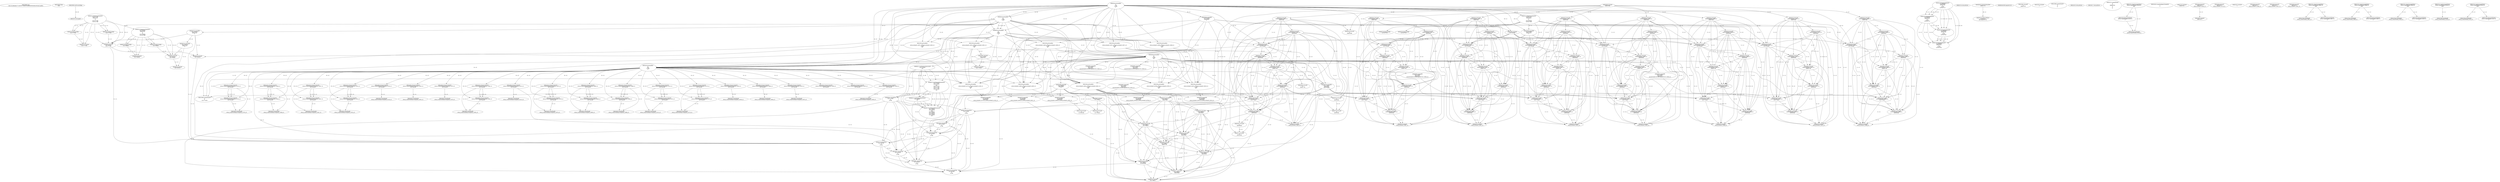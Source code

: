 // Global SCDG with merge call
digraph {
	0 [label="268454688.main
3382102cb88addc2721d5d7877859fe704cf889c9f3506c9fcc955d4224af95a"]
	1 [label="268454699.Sleep
1000"]
	2 [label="268450908.GetProcessHeap
"]
	3 [label="268465424.VirtualAlloc
0
128
12288
4"]
	4 [label="268465190.RegOpenKeyExW
2147483650
268501000
0
131097
2147417172"]
	5 [label="268465489.wsprintfW
3221762048
268500964
0"]
	3 -> 5 [label="(0-->1)"]
	6 [label="268466183.VirtualAlloc
0
1024
12288
4"]
	3 -> 6 [label="(3-->3)"]
	3 -> 6 [label="(4-->4)"]
	7 [label="268466202.VirtualAlloc
0
3596
12288
4"]
	3 -> 7 [label="(3-->3)"]
	6 -> 7 [label="(3-->3)"]
	3 -> 7 [label="(4-->4)"]
	6 -> 7 [label="(4-->4)"]
	8 [label="268466212.GetWindowsDirectoryW
3221770240
256"]
	7 -> 8 [label="(0-->1)"]
	9 [label="268466270.GetVolumeInformationW
3221770240
3221770752
256
3221771776
3221771784
3221771780
3221771264
256"]
	7 -> 9 [label="(0-->1)"]
	8 -> 9 [label="(1-->1)"]
	8 -> 9 [label="(2-->3)"]
	8 -> 9 [label="(2-->8)"]
	10 [label="268465190.RegOpenKeyExW
2147483650
268501632
0
131097
2147417172"]
	4 -> 10 [label="(1-->1)"]
	4 -> 10 [label="(4-->4)"]
	4 -> 10 [label="(5-->5)"]
	11 [label="268465223.RegQueryValueExW
3221771788
268501592
0
0
3221771788
2147417188"]
	12 [label="268465254.GetLastError
"]
	13 [label="268465263.RegCloseKey
3221771788"]
	11 -> 13 [label="(1-->1)"]
	11 -> 13 [label="(5-->1)"]
	14 [label="268466376.wsprintfW
3221766144
268501204
0"]
	6 -> 14 [label="(0-->1)"]
	15 [label="268466397.lstrcatW
3221766144
3221771788"]
	6 -> 15 [label="(0-->1)"]
	14 -> 15 [label="(1-->1)"]
	11 -> 15 [label="(1-->2)"]
	11 -> 15 [label="(5-->2)"]
	13 -> 15 [label="(1-->2)"]
	16 [label="268466409.GetModuleHandleW
268501752"]
	17 [label="268466416.GetProcAddress
270536744
RtlComputeCrc32"]
	16 -> 17 [label="(0-->1)"]
	18 [label="268466432.lstrlenW
3221766144"]
	6 -> 18 [label="(0-->1)"]
	14 -> 18 [label="(1-->1)"]
	15 -> 18 [label="(1-->1)"]
	19 [label="268466449.RtlComputeCrc32
"]
	20 [label="268466481.VirtualFree
3221770240
0
32768"]
	7 -> 20 [label="(0-->1)"]
	8 -> 20 [label="(1-->1)"]
	9 -> 20 [label="(1-->1)"]
	21 [label="268464882.lstrlenW
3221762048"]
	3 -> 21 [label="(0-->1)"]
	5 -> 21 [label="(1-->1)"]
	22 [label="268464893.lstrlenW
268497860"]
	23 [label="268453932.VirtualAlloc
0
retval_lstrlenW_32829_32_retval_lstrlenW_32830_32
12288
64"]
	3 -> 23 [label="(3-->3)"]
	6 -> 23 [label="(3-->3)"]
	7 -> 23 [label="(3-->3)"]
	24 [label="268453967.lstrcpyW
0
268497976"]
	25 [label="268453974.lstrlenW
0"]
	26 [label="268464425.lstrcatW
retval_lstrlenW_32841_32
268497860"]
	22 -> 26 [label="(1-->2)"]
	27 [label="268464433.lstrcatW
retval_lstrlenW_32841_32
268500944"]
	26 -> 27 [label="(1-->1)"]
	28 [label="268464439.lstrcatW
retval_lstrlenW_32841_32
3221762048"]
	26 -> 28 [label="(1-->1)"]
	27 -> 28 [label="(1-->1)"]
	3 -> 28 [label="(0-->2)"]
	5 -> 28 [label="(1-->2)"]
	21 -> 28 [label="(1-->2)"]
	29 [label="268464447.lstrcatW
retval_lstrlenW_32841_32
268500948"]
	26 -> 29 [label="(1-->1)"]
	27 -> 29 [label="(1-->1)"]
	28 -> 29 [label="(1-->1)"]
	30 [label="268464636.VirtualAlloc
0
66
12288
64"]
	3 -> 30 [label="(3-->3)"]
	6 -> 30 [label="(3-->3)"]
	7 -> 30 [label="(3-->3)"]
	23 -> 30 [label="(3-->3)"]
	23 -> 30 [label="(4-->4)"]
	31 [label="268464662.wsprintfW
3221778432
268500952
unconstrained_ret_RtlComputeCrc32_32814_32"]
	30 -> 31 [label="(0-->1)"]
	32 [label="268464692.lstrcatW
retval_lstrlenW_32841_32
268497764"]
	26 -> 32 [label="(1-->1)"]
	27 -> 32 [label="(1-->1)"]
	28 -> 32 [label="(1-->1)"]
	29 -> 32 [label="(1-->1)"]
	33 [label="268464700.lstrcatW
retval_lstrlenW_32841_32
268500944"]
	26 -> 33 [label="(1-->1)"]
	27 -> 33 [label="(1-->1)"]
	28 -> 33 [label="(1-->1)"]
	29 -> 33 [label="(1-->1)"]
	32 -> 33 [label="(1-->1)"]
	27 -> 33 [label="(2-->2)"]
	34 [label="268464706.lstrcatW
retval_lstrlenW_32841_32
3221778432"]
	26 -> 34 [label="(1-->1)"]
	27 -> 34 [label="(1-->1)"]
	28 -> 34 [label="(1-->1)"]
	29 -> 34 [label="(1-->1)"]
	32 -> 34 [label="(1-->1)"]
	33 -> 34 [label="(1-->1)"]
	30 -> 34 [label="(0-->2)"]
	31 -> 34 [label="(1-->2)"]
	35 [label="268464714.lstrcatW
retval_lstrlenW_32841_32
268500948"]
	26 -> 35 [label="(1-->1)"]
	27 -> 35 [label="(1-->1)"]
	28 -> 35 [label="(1-->1)"]
	29 -> 35 [label="(1-->1)"]
	32 -> 35 [label="(1-->1)"]
	33 -> 35 [label="(1-->1)"]
	34 -> 35 [label="(1-->1)"]
	29 -> 35 [label="(2-->2)"]
	36 [label="268464726.VirtualFree
3221778432
0
32768"]
	30 -> 36 [label="(0-->1)"]
	31 -> 36 [label="(1-->1)"]
	34 -> 36 [label="(2-->1)"]
	20 -> 36 [label="(3-->3)"]
	37 [label="268464767.lstrlenW
retval_lstrlenW_32841_32"]
	26 -> 37 [label="(1-->1)"]
	27 -> 37 [label="(1-->1)"]
	28 -> 37 [label="(1-->1)"]
	29 -> 37 [label="(1-->1)"]
	32 -> 37 [label="(1-->1)"]
	33 -> 37 [label="(1-->1)"]
	34 -> 37 [label="(1-->1)"]
	35 -> 37 [label="(1-->1)"]
	38 [label="268453998.CreateMutexW
0
0
0"]
	39 [label="268454010.GetLastError
"]
	40 [label="268454017.GetLastError
"]
	41 [label="268454043.VirtualFree
3221774336
0
32768"]
	23 -> 41 [label="(0-->1)"]
	20 -> 41 [label="(3-->3)"]
	36 -> 41 [label="(3-->3)"]
	42 [label="268467629.VirtualFree
3221762048
0
32768"]
	3 -> 42 [label="(0-->1)"]
	5 -> 42 [label="(1-->1)"]
	21 -> 42 [label="(1-->1)"]
	28 -> 42 [label="(2-->1)"]
	20 -> 42 [label="(3-->3)"]
	36 -> 42 [label="(3-->3)"]
	41 -> 42 [label="(3-->3)"]
	43 [label="268467737.VirtualFree
3221766144
0
32768"]
	6 -> 43 [label="(0-->1)"]
	14 -> 43 [label="(1-->1)"]
	15 -> 43 [label="(1-->1)"]
	18 -> 43 [label="(1-->1)"]
	20 -> 43 [label="(3-->3)"]
	36 -> 43 [label="(3-->3)"]
	41 -> 43 [label="(3-->3)"]
	42 -> 43 [label="(3-->3)"]
	44 [label="268454737.CreateThread
0
0
268447024
0
0
0"]
	45 [label="268454761.WaitForSingleObject
retval_CreateThread_33158_32
5000"]
	46 [label="268454780.TerminateThread
retval_CreateThread_33158_32
0"]
	45 -> 46 [label="(1-->1)"]
	47 [label="268454790.CloseHandle
retval_CreateThread_33158_32"]
	45 -> 47 [label="(1-->1)"]
	46 -> 47 [label="(1-->1)"]
	48 [label="268454450.CreateToolhelp32Snapshot
2
0"]
	49 [label="268454476.VirtualAlloc
0
556
12288
4"]
	3 -> 49 [label="(3-->3)"]
	6 -> 49 [label="(3-->3)"]
	7 -> 49 [label="(3-->3)"]
	23 -> 49 [label="(3-->3)"]
	30 -> 49 [label="(3-->3)"]
	3 -> 49 [label="(4-->4)"]
	6 -> 49 [label="(4-->4)"]
	7 -> 49 [label="(4-->4)"]
	50 [label="268454533.lstrcmpiW
"]
	2 -> 50 [label="(0-->0)"]
	51 [label="268454602.Process32NextW
retval_CreateToolhelp32Snapshot_34110_32
3221782528"]
	49 -> 51 [label="(0-->2)"]
	52 [label="268454627.VirtualFree
3221782528
0
32768"]
	49 -> 52 [label="(0-->1)"]
	51 -> 52 [label="(2-->1)"]
	20 -> 52 [label="(3-->3)"]
	36 -> 52 [label="(3-->3)"]
	41 -> 52 [label="(3-->3)"]
	42 -> 52 [label="(3-->3)"]
	43 -> 52 [label="(3-->3)"]
	53 [label="268454634.CloseHandle
retval_CreateToolhelp32Snapshot_34110_32"]
	51 -> 53 [label="(1-->1)"]
	54 [label="268465190.RegOpenKeyExW
2147483650
268501000
0
131097
2147417052"]
	4 -> 54 [label="(1-->1)"]
	10 -> 54 [label="(1-->1)"]
	4 -> 54 [label="(2-->2)"]
	4 -> 54 [label="(4-->4)"]
	10 -> 54 [label="(4-->4)"]
	55 [label="268465489.wsprintfW
3221786624
268500964
0"]
	5 -> 55 [label="(2-->2)"]
	56 [label="268466212.GetWindowsDirectoryW
3221794816
256"]
	8 -> 56 [label="(2-->2)"]
	9 -> 56 [label="(3-->2)"]
	9 -> 56 [label="(8-->2)"]
	57 [label="268466270.GetVolumeInformationW
3221794816
3221795328
256
3221796352
3221796360
3221796356
3221795840
256"]
	56 -> 57 [label="(1-->1)"]
	8 -> 57 [label="(2-->3)"]
	9 -> 57 [label="(3-->3)"]
	9 -> 57 [label="(8-->3)"]
	56 -> 57 [label="(2-->3)"]
	8 -> 57 [label="(2-->8)"]
	9 -> 57 [label="(3-->8)"]
	9 -> 57 [label="(8-->8)"]
	56 -> 57 [label="(2-->8)"]
	58 [label="268465190.RegOpenKeyExW
2147483650
268501632
0
131097
2147417052"]
	4 -> 58 [label="(1-->1)"]
	10 -> 58 [label="(1-->1)"]
	54 -> 58 [label="(1-->1)"]
	10 -> 58 [label="(2-->2)"]
	4 -> 58 [label="(4-->4)"]
	10 -> 58 [label="(4-->4)"]
	54 -> 58 [label="(4-->4)"]
	54 -> 58 [label="(5-->5)"]
	59 [label="268465223.RegQueryValueExW
3221796364
268501592
0
0
3221796364
2147417068"]
	11 -> 59 [label="(2-->2)"]
	60 [label="268465263.RegCloseKey
3221796364"]
	59 -> 60 [label="(1-->1)"]
	59 -> 60 [label="(5-->1)"]
	61 [label="268466376.wsprintfW
3221790720
268501204
0"]
	14 -> 61 [label="(2-->2)"]
	62 [label="268466397.lstrcatW
3221790720
3221796364"]
	61 -> 62 [label="(1-->1)"]
	59 -> 62 [label="(1-->2)"]
	59 -> 62 [label="(5-->2)"]
	60 -> 62 [label="(1-->2)"]
	63 [label="268466432.lstrlenW
3221790720"]
	61 -> 63 [label="(1-->1)"]
	62 -> 63 [label="(1-->1)"]
	64 [label="268466481.VirtualFree
3221794816
0
32768"]
	56 -> 64 [label="(1-->1)"]
	57 -> 64 [label="(1-->1)"]
	20 -> 64 [label="(3-->3)"]
	36 -> 64 [label="(3-->3)"]
	41 -> 64 [label="(3-->3)"]
	42 -> 64 [label="(3-->3)"]
	43 -> 64 [label="(3-->3)"]
	52 -> 64 [label="(3-->3)"]
	65 [label="268464882.lstrlenW
3221786624"]
	55 -> 65 [label="(1-->1)"]
	66 [label="268452641.VirtualAlloc
0
retval_lstrlenW_40454_32_retval_lstrlenW_40451_32
12288
64"]
	3 -> 66 [label="(3-->3)"]
	6 -> 66 [label="(3-->3)"]
	7 -> 66 [label="(3-->3)"]
	23 -> 66 [label="(3-->3)"]
	30 -> 66 [label="(3-->3)"]
	49 -> 66 [label="(3-->3)"]
	23 -> 66 [label="(4-->4)"]
	30 -> 66 [label="(4-->4)"]
	67 [label="268464425.lstrcatW
3221798912
268497860"]
	66 -> 67 [label="(0-->1)"]
	22 -> 67 [label="(1-->2)"]
	26 -> 67 [label="(2-->2)"]
	68 [label="268464433.lstrcatW
3221798912
268500944"]
	66 -> 68 [label="(0-->1)"]
	67 -> 68 [label="(1-->1)"]
	27 -> 68 [label="(2-->2)"]
	33 -> 68 [label="(2-->2)"]
	69 [label="268464439.lstrcatW
3221798912
3221786624"]
	66 -> 69 [label="(0-->1)"]
	67 -> 69 [label="(1-->1)"]
	68 -> 69 [label="(1-->1)"]
	55 -> 69 [label="(1-->2)"]
	65 -> 69 [label="(1-->2)"]
	70 [label="268464447.lstrcatW
3221798912
268500948"]
	66 -> 70 [label="(0-->1)"]
	67 -> 70 [label="(1-->1)"]
	68 -> 70 [label="(1-->1)"]
	69 -> 70 [label="(1-->1)"]
	29 -> 70 [label="(2-->2)"]
	35 -> 70 [label="(2-->2)"]
	71 [label="268464679.wsprintfW
3221803008
268500964
retval_lstrlenW_40454_32_retval_lstrlenW_40451_32"]
	5 -> 71 [label="(2-->2)"]
	55 -> 71 [label="(2-->2)"]
	66 -> 71 [label="(2-->3)"]
	72 [label="268464692.lstrcatW
3221798912
268497764"]
	66 -> 72 [label="(0-->1)"]
	67 -> 72 [label="(1-->1)"]
	68 -> 72 [label="(1-->1)"]
	69 -> 72 [label="(1-->1)"]
	70 -> 72 [label="(1-->1)"]
	32 -> 72 [label="(2-->2)"]
	73 [label="268464700.lstrcatW
3221798912
268500944"]
	66 -> 73 [label="(0-->1)"]
	67 -> 73 [label="(1-->1)"]
	68 -> 73 [label="(1-->1)"]
	69 -> 73 [label="(1-->1)"]
	70 -> 73 [label="(1-->1)"]
	72 -> 73 [label="(1-->1)"]
	27 -> 73 [label="(2-->2)"]
	33 -> 73 [label="(2-->2)"]
	68 -> 73 [label="(2-->2)"]
	74 [label="268464706.lstrcatW
3221798912
3221803008"]
	66 -> 74 [label="(0-->1)"]
	67 -> 74 [label="(1-->1)"]
	68 -> 74 [label="(1-->1)"]
	69 -> 74 [label="(1-->1)"]
	70 -> 74 [label="(1-->1)"]
	72 -> 74 [label="(1-->1)"]
	73 -> 74 [label="(1-->1)"]
	71 -> 74 [label="(1-->2)"]
	75 [label="268464714.lstrcatW
3221798912
268500948"]
	66 -> 75 [label="(0-->1)"]
	67 -> 75 [label="(1-->1)"]
	68 -> 75 [label="(1-->1)"]
	69 -> 75 [label="(1-->1)"]
	70 -> 75 [label="(1-->1)"]
	72 -> 75 [label="(1-->1)"]
	73 -> 75 [label="(1-->1)"]
	74 -> 75 [label="(1-->1)"]
	29 -> 75 [label="(2-->2)"]
	35 -> 75 [label="(2-->2)"]
	70 -> 75 [label="(2-->2)"]
	76 [label="268464726.VirtualFree
3221803008
0
32768"]
	71 -> 76 [label="(1-->1)"]
	74 -> 76 [label="(2-->1)"]
	20 -> 76 [label="(3-->3)"]
	36 -> 76 [label="(3-->3)"]
	41 -> 76 [label="(3-->3)"]
	42 -> 76 [label="(3-->3)"]
	43 -> 76 [label="(3-->3)"]
	52 -> 76 [label="(3-->3)"]
	64 -> 76 [label="(3-->3)"]
	77 [label="268464767.lstrlenW
3221798912"]
	66 -> 77 [label="(0-->1)"]
	67 -> 77 [label="(1-->1)"]
	68 -> 77 [label="(1-->1)"]
	69 -> 77 [label="(1-->1)"]
	70 -> 77 [label="(1-->1)"]
	72 -> 77 [label="(1-->1)"]
	73 -> 77 [label="(1-->1)"]
	74 -> 77 [label="(1-->1)"]
	75 -> 77 [label="(1-->1)"]
	78 [label="268452707.lstrlenW
268497912"]
	79 [label="268452834.lstrcpyW
268510272
retval_lstrlenW_43395_32"]
	80 [label="268452841.lstrlenW
268510272"]
	79 -> 80 [label="(1-->1)"]
	81 [label="268465223.RegQueryValueExW
2147417376
268500984
0
0
3221762048
2147417188"]
	3 -> 81 [label="(0-->5)"]
	82 [label="268465239.RegCloseKey
2147417376"]
	81 -> 82 [label="(1-->1)"]
	83 [label="268465489.wsprintfW
3221762048
268501104
0"]
	3 -> 83 [label="(0-->1)"]
	81 -> 83 [label="(5-->1)"]
	84 [label="268453932.VirtualAlloc
0
retval_lstrlenW_32833_32_retval_lstrlenW_32831_32
12288
64"]
	3 -> 84 [label="(3-->3)"]
	6 -> 84 [label="(3-->3)"]
	7 -> 84 [label="(3-->3)"]
	85 [label="268453967.lstrcpyW
3221774336
268497976"]
	84 -> 85 [label="(0-->1)"]
	86 [label="268453974.lstrlenW
3221774336"]
	84 -> 86 [label="(0-->1)"]
	85 -> 86 [label="(1-->1)"]
	87 [label="268464425.lstrcatW
retval_lstrlenW_32847_32
268497860"]
	22 -> 87 [label="(1-->2)"]
	88 [label="268464433.lstrcatW
retval_lstrlenW_32847_32
268500944"]
	87 -> 88 [label="(1-->1)"]
	89 [label="268464439.lstrcatW
retval_lstrlenW_32847_32
3221762048"]
	87 -> 89 [label="(1-->1)"]
	88 -> 89 [label="(1-->1)"]
	3 -> 89 [label="(0-->2)"]
	21 -> 89 [label="(1-->2)"]
	81 -> 89 [label="(5-->2)"]
	83 -> 89 [label="(1-->2)"]
	90 [label="268464447.lstrcatW
retval_lstrlenW_32847_32
268500948"]
	87 -> 90 [label="(1-->1)"]
	88 -> 90 [label="(1-->1)"]
	89 -> 90 [label="(1-->1)"]
	91 [label="268464679.wsprintfW
3221778432
268500964
3221774336"]
	30 -> 91 [label="(0-->1)"]
	84 -> 91 [label="(0-->3)"]
	85 -> 91 [label="(1-->3)"]
	86 -> 91 [label="(1-->3)"]
	92 [label="268464692.lstrcatW
retval_lstrlenW_32847_32
268497764"]
	87 -> 92 [label="(1-->1)"]
	88 -> 92 [label="(1-->1)"]
	89 -> 92 [label="(1-->1)"]
	90 -> 92 [label="(1-->1)"]
	93 [label="268464700.lstrcatW
retval_lstrlenW_32847_32
268500944"]
	87 -> 93 [label="(1-->1)"]
	88 -> 93 [label="(1-->1)"]
	89 -> 93 [label="(1-->1)"]
	90 -> 93 [label="(1-->1)"]
	92 -> 93 [label="(1-->1)"]
	88 -> 93 [label="(2-->2)"]
	94 [label="268464706.lstrcatW
retval_lstrlenW_32847_32
3221778432"]
	87 -> 94 [label="(1-->1)"]
	88 -> 94 [label="(1-->1)"]
	89 -> 94 [label="(1-->1)"]
	90 -> 94 [label="(1-->1)"]
	92 -> 94 [label="(1-->1)"]
	93 -> 94 [label="(1-->1)"]
	30 -> 94 [label="(0-->2)"]
	91 -> 94 [label="(1-->2)"]
	95 [label="268464714.lstrcatW
retval_lstrlenW_32847_32
268500948"]
	87 -> 95 [label="(1-->1)"]
	88 -> 95 [label="(1-->1)"]
	89 -> 95 [label="(1-->1)"]
	90 -> 95 [label="(1-->1)"]
	92 -> 95 [label="(1-->1)"]
	93 -> 95 [label="(1-->1)"]
	94 -> 95 [label="(1-->1)"]
	90 -> 95 [label="(2-->2)"]
	96 [label="268464767.lstrlenW
retval_lstrlenW_32847_32"]
	87 -> 96 [label="(1-->1)"]
	88 -> 96 [label="(1-->1)"]
	89 -> 96 [label="(1-->1)"]
	90 -> 96 [label="(1-->1)"]
	92 -> 96 [label="(1-->1)"]
	93 -> 96 [label="(1-->1)"]
	94 -> 96 [label="(1-->1)"]
	95 -> 96 [label="(1-->1)"]
	97 [label="268453998.CreateMutexW
0
0
3221774336"]
	84 -> 97 [label="(0-->3)"]
	85 -> 97 [label="(1-->3)"]
	86 -> 97 [label="(1-->3)"]
	91 -> 97 [label="(3-->3)"]
	98 [label="268454501.Process32FirstW
retval_CreateToolhelp32Snapshot_36000_32
3221782528"]
	49 -> 98 [label="(0-->2)"]
	99 [label="268454602.Process32NextW
retval_CreateToolhelp32Snapshot_36000_32
3221782528"]
	98 -> 99 [label="(1-->1)"]
	49 -> 99 [label="(0-->2)"]
	98 -> 99 [label="(2-->2)"]
	100 [label="268454634.CloseHandle
retval_CreateToolhelp32Snapshot_36000_32"]
	98 -> 100 [label="(1-->1)"]
	99 -> 100 [label="(1-->1)"]
	101 [label="268452641.VirtualAlloc
0
retval_lstrlenW_41279_32_retval_lstrlenW_41282_32
12288
64"]
	3 -> 101 [label="(3-->3)"]
	6 -> 101 [label="(3-->3)"]
	7 -> 101 [label="(3-->3)"]
	30 -> 101 [label="(3-->3)"]
	49 -> 101 [label="(3-->3)"]
	84 -> 101 [label="(3-->3)"]
	30 -> 101 [label="(4-->4)"]
	84 -> 101 [label="(4-->4)"]
	102 [label="268464679.wsprintfW
3221803008
268500964
retval_lstrlenW_41279_32_retval_lstrlenW_41282_32"]
	55 -> 102 [label="(2-->2)"]
	91 -> 102 [label="(2-->2)"]
	101 -> 102 [label="(2-->3)"]
	103 [label="268452834.lstrcpyW
268510272
retval_lstrlenW_42729_32"]
	104 [label="268454602.Process32NextW
retval_CreateToolhelp32Snapshot_34559_32
3221782528"]
	49 -> 104 [label="(0-->2)"]
	105 [label="268454634.CloseHandle
retval_CreateToolhelp32Snapshot_34559_32"]
	104 -> 105 [label="(1-->1)"]
	106 [label="268452641.VirtualAlloc
0
retval_lstrlenW_42856_32_retval_lstrlenW_42855_32
12288
64"]
	3 -> 106 [label="(3-->3)"]
	6 -> 106 [label="(3-->3)"]
	7 -> 106 [label="(3-->3)"]
	23 -> 106 [label="(3-->3)"]
	30 -> 106 [label="(3-->3)"]
	49 -> 106 [label="(3-->3)"]
	23 -> 106 [label="(4-->4)"]
	30 -> 106 [label="(4-->4)"]
	107 [label="268464425.lstrcatW
0
268497860"]
	22 -> 107 [label="(1-->2)"]
	26 -> 107 [label="(2-->2)"]
	108 [label="268464433.lstrcatW
0
268500944"]
	27 -> 108 [label="(2-->2)"]
	33 -> 108 [label="(2-->2)"]
	109 [label="268464439.lstrcatW
0
3221786624"]
	55 -> 109 [label="(1-->2)"]
	65 -> 109 [label="(1-->2)"]
	110 [label="268464447.lstrcatW
0
268500948"]
	29 -> 110 [label="(2-->2)"]
	35 -> 110 [label="(2-->2)"]
	111 [label="268464679.wsprintfW
3221803008
268500964
retval_lstrlenW_42856_32_retval_lstrlenW_42855_32"]
	5 -> 111 [label="(2-->2)"]
	55 -> 111 [label="(2-->2)"]
	91 -> 111 [label="(2-->2)"]
	106 -> 111 [label="(2-->3)"]
	112 [label="268464692.lstrcatW
0
268497764"]
	32 -> 112 [label="(2-->2)"]
	113 [label="268464700.lstrcatW
0
268500944"]
	27 -> 113 [label="(2-->2)"]
	33 -> 113 [label="(2-->2)"]
	108 -> 113 [label="(2-->2)"]
	114 [label="268464706.lstrcatW
0
3221803008"]
	111 -> 114 [label="(1-->2)"]
	115 [label="268464714.lstrcatW
0
268500948"]
	29 -> 115 [label="(2-->2)"]
	35 -> 115 [label="(2-->2)"]
	110 -> 115 [label="(2-->2)"]
	116 [label="268464767.lstrlenW
0"]
	117 [label="268452834.lstrcpyW
268510272
retval_lstrlenW_43396_32"]
	118 [label="268453932.VirtualAlloc
0
retval_lstrlenW_32872_32_retval_lstrlenW_32871_32
12288
64"]
	3 -> 118 [label="(3-->3)"]
	6 -> 118 [label="(3-->3)"]
	7 -> 118 [label="(3-->3)"]
	119 [label="268464425.lstrcatW
retval_lstrlenW_33051_32
268497860"]
	22 -> 119 [label="(1-->2)"]
	120 [label="268464433.lstrcatW
retval_lstrlenW_33051_32
268500944"]
	119 -> 120 [label="(1-->1)"]
	121 [label="268464439.lstrcatW
retval_lstrlenW_33051_32
3221762048"]
	119 -> 121 [label="(1-->1)"]
	120 -> 121 [label="(1-->1)"]
	3 -> 121 [label="(0-->2)"]
	21 -> 121 [label="(1-->2)"]
	81 -> 121 [label="(5-->2)"]
	83 -> 121 [label="(1-->2)"]
	122 [label="268464447.lstrcatW
retval_lstrlenW_33051_32
268500948"]
	119 -> 122 [label="(1-->1)"]
	120 -> 122 [label="(1-->1)"]
	121 -> 122 [label="(1-->1)"]
	123 [label="268464662.wsprintfW
3221778432
268500952
unconstrained_ret_RtlComputeCrc32_32854_32"]
	30 -> 123 [label="(0-->1)"]
	124 [label="268464692.lstrcatW
retval_lstrlenW_33051_32
268497764"]
	119 -> 124 [label="(1-->1)"]
	120 -> 124 [label="(1-->1)"]
	121 -> 124 [label="(1-->1)"]
	122 -> 124 [label="(1-->1)"]
	125 [label="268464700.lstrcatW
retval_lstrlenW_33051_32
268500944"]
	119 -> 125 [label="(1-->1)"]
	120 -> 125 [label="(1-->1)"]
	121 -> 125 [label="(1-->1)"]
	122 -> 125 [label="(1-->1)"]
	124 -> 125 [label="(1-->1)"]
	120 -> 125 [label="(2-->2)"]
	126 [label="268464706.lstrcatW
retval_lstrlenW_33051_32
3221778432"]
	119 -> 126 [label="(1-->1)"]
	120 -> 126 [label="(1-->1)"]
	121 -> 126 [label="(1-->1)"]
	122 -> 126 [label="(1-->1)"]
	124 -> 126 [label="(1-->1)"]
	125 -> 126 [label="(1-->1)"]
	30 -> 126 [label="(0-->2)"]
	123 -> 126 [label="(1-->2)"]
	127 [label="268464714.lstrcatW
retval_lstrlenW_33051_32
268500948"]
	119 -> 127 [label="(1-->1)"]
	120 -> 127 [label="(1-->1)"]
	121 -> 127 [label="(1-->1)"]
	122 -> 127 [label="(1-->1)"]
	124 -> 127 [label="(1-->1)"]
	125 -> 127 [label="(1-->1)"]
	126 -> 127 [label="(1-->1)"]
	122 -> 127 [label="(2-->2)"]
	128 [label="268464767.lstrlenW
retval_lstrlenW_33051_32"]
	119 -> 128 [label="(1-->1)"]
	120 -> 128 [label="(1-->1)"]
	121 -> 128 [label="(1-->1)"]
	122 -> 128 [label="(1-->1)"]
	124 -> 128 [label="(1-->1)"]
	125 -> 128 [label="(1-->1)"]
	126 -> 128 [label="(1-->1)"]
	127 -> 128 [label="(1-->1)"]
	129 [label="268454602.Process32NextW
retval_CreateToolhelp32Snapshot_34644_32
3221782528"]
	49 -> 129 [label="(0-->2)"]
	130 [label="268454634.CloseHandle
retval_CreateToolhelp32Snapshot_34644_32"]
	129 -> 130 [label="(1-->1)"]
	131 [label="268465239.RegCloseKey
3221796364"]
	59 -> 131 [label="(1-->1)"]
	59 -> 131 [label="(5-->1)"]
	132 [label="268466320.lstrlenW
3221796364"]
	59 -> 132 [label="(1-->1)"]
	59 -> 132 [label="(5-->1)"]
	131 -> 132 [label="(1-->1)"]
	133 [label="268452641.VirtualAlloc
0
retval_lstrlenW_40768_32_retval_lstrlenW_40766_32
12288
64"]
	3 -> 133 [label="(3-->3)"]
	6 -> 133 [label="(3-->3)"]
	7 -> 133 [label="(3-->3)"]
	30 -> 133 [label="(3-->3)"]
	49 -> 133 [label="(3-->3)"]
	118 -> 133 [label="(3-->3)"]
	30 -> 133 [label="(4-->4)"]
	118 -> 133 [label="(4-->4)"]
	134 [label="268464679.wsprintfW
3221803008
268500964
retval_lstrlenW_40768_32_retval_lstrlenW_40766_32"]
	55 -> 134 [label="(2-->2)"]
	133 -> 134 [label="(2-->3)"]
	135 [label="268452834.lstrcpyW
268510272
retval_lstrlenW_43397_32"]
	136 [label="268465263.RegCloseKey
2147417376"]
	81 -> 136 [label="(1-->1)"]
	137 [label="268465239.RegCloseKey
3221771788"]
	11 -> 137 [label="(1-->1)"]
	11 -> 137 [label="(5-->1)"]
	138 [label="268466320.lstrlenW
3221771788"]
	11 -> 138 [label="(1-->1)"]
	11 -> 138 [label="(5-->1)"]
	137 -> 138 [label="(1-->1)"]
	139 [label="268453932.VirtualAlloc
0
retval_lstrlenW_32838_32_retval_lstrlenW_32836_32
12288
64"]
	3 -> 139 [label="(3-->3)"]
	6 -> 139 [label="(3-->3)"]
	7 -> 139 [label="(3-->3)"]
	140 [label="268464425.lstrcatW
retval_lstrlenW_32915_32
268497860"]
	22 -> 140 [label="(1-->2)"]
	141 [label="268464433.lstrcatW
retval_lstrlenW_32915_32
268500944"]
	140 -> 141 [label="(1-->1)"]
	142 [label="268464439.lstrcatW
retval_lstrlenW_32915_32
3221762048"]
	140 -> 142 [label="(1-->1)"]
	141 -> 142 [label="(1-->1)"]
	3 -> 142 [label="(0-->2)"]
	5 -> 142 [label="(1-->2)"]
	21 -> 142 [label="(1-->2)"]
	81 -> 142 [label="(5-->2)"]
	143 [label="268464447.lstrcatW
retval_lstrlenW_32915_32
268500948"]
	140 -> 143 [label="(1-->1)"]
	141 -> 143 [label="(1-->1)"]
	142 -> 143 [label="(1-->1)"]
	144 [label="268464662.wsprintfW
3221778432
268500952
unconstrained_ret_RtlComputeCrc32_32826_32"]
	30 -> 144 [label="(0-->1)"]
	145 [label="268464692.lstrcatW
retval_lstrlenW_32915_32
268497764"]
	140 -> 145 [label="(1-->1)"]
	141 -> 145 [label="(1-->1)"]
	142 -> 145 [label="(1-->1)"]
	143 -> 145 [label="(1-->1)"]
	146 [label="268464700.lstrcatW
retval_lstrlenW_32915_32
268500944"]
	140 -> 146 [label="(1-->1)"]
	141 -> 146 [label="(1-->1)"]
	142 -> 146 [label="(1-->1)"]
	143 -> 146 [label="(1-->1)"]
	145 -> 146 [label="(1-->1)"]
	141 -> 146 [label="(2-->2)"]
	147 [label="268464706.lstrcatW
retval_lstrlenW_32915_32
3221778432"]
	140 -> 147 [label="(1-->1)"]
	141 -> 147 [label="(1-->1)"]
	142 -> 147 [label="(1-->1)"]
	143 -> 147 [label="(1-->1)"]
	145 -> 147 [label="(1-->1)"]
	146 -> 147 [label="(1-->1)"]
	30 -> 147 [label="(0-->2)"]
	144 -> 147 [label="(1-->2)"]
	148 [label="268464714.lstrcatW
retval_lstrlenW_32915_32
268500948"]
	140 -> 148 [label="(1-->1)"]
	141 -> 148 [label="(1-->1)"]
	142 -> 148 [label="(1-->1)"]
	143 -> 148 [label="(1-->1)"]
	145 -> 148 [label="(1-->1)"]
	146 -> 148 [label="(1-->1)"]
	147 -> 148 [label="(1-->1)"]
	143 -> 148 [label="(2-->2)"]
	149 [label="268464767.lstrlenW
retval_lstrlenW_32915_32"]
	140 -> 149 [label="(1-->1)"]
	141 -> 149 [label="(1-->1)"]
	142 -> 149 [label="(1-->1)"]
	143 -> 149 [label="(1-->1)"]
	145 -> 149 [label="(1-->1)"]
	146 -> 149 [label="(1-->1)"]
	147 -> 149 [label="(1-->1)"]
	148 -> 149 [label="(1-->1)"]
	150 [label="268454501.Process32FirstW
retval_CreateToolhelp32Snapshot_33666_32
3221782528"]
	49 -> 150 [label="(0-->2)"]
	151 [label="268454602.Process32NextW
retval_CreateToolhelp32Snapshot_33666_32
3221782528"]
	150 -> 151 [label="(1-->1)"]
	49 -> 151 [label="(0-->2)"]
	150 -> 151 [label="(2-->2)"]
	152 [label="268454634.CloseHandle
retval_CreateToolhelp32Snapshot_33666_32"]
	150 -> 152 [label="(1-->1)"]
	151 -> 152 [label="(1-->1)"]
	153 [label="268452641.VirtualAlloc
0
retval_lstrlenW_39233_32_retval_lstrlenW_39230_32
12288
64"]
	3 -> 153 [label="(3-->3)"]
	6 -> 153 [label="(3-->3)"]
	7 -> 153 [label="(3-->3)"]
	30 -> 153 [label="(3-->3)"]
	49 -> 153 [label="(3-->3)"]
	139 -> 153 [label="(3-->3)"]
	30 -> 153 [label="(4-->4)"]
	139 -> 153 [label="(4-->4)"]
	154 [label="268464679.wsprintfW
3221803008
268500964
retval_lstrlenW_39233_32_retval_lstrlenW_39230_32"]
	5 -> 154 [label="(2-->2)"]
	55 -> 154 [label="(2-->2)"]
	153 -> 154 [label="(2-->3)"]
	155 [label="268452834.lstrcpyW
268510272
retval_lstrlenW_43391_32"]
	156 [label="268453932.VirtualAlloc
0
retval_lstrlenW_32837_32_retval_lstrlenW_32835_32
12288
64"]
	3 -> 156 [label="(3-->3)"]
	6 -> 156 [label="(3-->3)"]
	7 -> 156 [label="(3-->3)"]
	157 [label="268464425.lstrcatW
retval_lstrlenW_32851_32
268497860"]
	22 -> 157 [label="(1-->2)"]
	158 [label="268464433.lstrcatW
retval_lstrlenW_32851_32
268500944"]
	157 -> 158 [label="(1-->1)"]
	159 [label="268464439.lstrcatW
retval_lstrlenW_32851_32
3221762048"]
	157 -> 159 [label="(1-->1)"]
	158 -> 159 [label="(1-->1)"]
	3 -> 159 [label="(0-->2)"]
	21 -> 159 [label="(1-->2)"]
	81 -> 159 [label="(5-->2)"]
	83 -> 159 [label="(1-->2)"]
	160 [label="268464447.lstrcatW
retval_lstrlenW_32851_32
268500948"]
	157 -> 160 [label="(1-->1)"]
	158 -> 160 [label="(1-->1)"]
	159 -> 160 [label="(1-->1)"]
	161 [label="268464692.lstrcatW
retval_lstrlenW_32851_32
268497764"]
	157 -> 161 [label="(1-->1)"]
	158 -> 161 [label="(1-->1)"]
	159 -> 161 [label="(1-->1)"]
	160 -> 161 [label="(1-->1)"]
	162 [label="268464700.lstrcatW
retval_lstrlenW_32851_32
268500944"]
	157 -> 162 [label="(1-->1)"]
	158 -> 162 [label="(1-->1)"]
	159 -> 162 [label="(1-->1)"]
	160 -> 162 [label="(1-->1)"]
	161 -> 162 [label="(1-->1)"]
	158 -> 162 [label="(2-->2)"]
	163 [label="268464706.lstrcatW
retval_lstrlenW_32851_32
3221778432"]
	157 -> 163 [label="(1-->1)"]
	158 -> 163 [label="(1-->1)"]
	159 -> 163 [label="(1-->1)"]
	160 -> 163 [label="(1-->1)"]
	161 -> 163 [label="(1-->1)"]
	162 -> 163 [label="(1-->1)"]
	30 -> 163 [label="(0-->2)"]
	91 -> 163 [label="(1-->2)"]
	164 [label="268464714.lstrcatW
retval_lstrlenW_32851_32
268500948"]
	157 -> 164 [label="(1-->1)"]
	158 -> 164 [label="(1-->1)"]
	159 -> 164 [label="(1-->1)"]
	160 -> 164 [label="(1-->1)"]
	161 -> 164 [label="(1-->1)"]
	162 -> 164 [label="(1-->1)"]
	163 -> 164 [label="(1-->1)"]
	160 -> 164 [label="(2-->2)"]
	165 [label="268464767.lstrlenW
retval_lstrlenW_32851_32"]
	157 -> 165 [label="(1-->1)"]
	158 -> 165 [label="(1-->1)"]
	159 -> 165 [label="(1-->1)"]
	160 -> 165 [label="(1-->1)"]
	161 -> 165 [label="(1-->1)"]
	162 -> 165 [label="(1-->1)"]
	163 -> 165 [label="(1-->1)"]
	164 -> 165 [label="(1-->1)"]
	166 [label="268454761.WaitForSingleObject
retval_CreateThread_33061_32
5000"]
	167 [label="268454790.CloseHandle
retval_CreateThread_33061_32"]
	166 -> 167 [label="(1-->1)"]
	168 [label="268454602.Process32NextW
retval_CreateToolhelp32Snapshot_33070_32
3221782528"]
	49 -> 168 [label="(0-->2)"]
	169 [label="268454634.CloseHandle
retval_CreateToolhelp32Snapshot_33070_32"]
	168 -> 169 [label="(1-->1)"]
	170 [label="268464425.lstrcatW
retval_lstrlenW_32886_32
268497860"]
	22 -> 170 [label="(1-->2)"]
	171 [label="268464433.lstrcatW
retval_lstrlenW_32886_32
268500944"]
	170 -> 171 [label="(1-->1)"]
	172 [label="268464439.lstrcatW
retval_lstrlenW_32886_32
3221762048"]
	170 -> 172 [label="(1-->1)"]
	171 -> 172 [label="(1-->1)"]
	3 -> 172 [label="(0-->2)"]
	5 -> 172 [label="(1-->2)"]
	21 -> 172 [label="(1-->2)"]
	81 -> 172 [label="(5-->2)"]
	173 [label="268464447.lstrcatW
retval_lstrlenW_32886_32
268500948"]
	170 -> 173 [label="(1-->1)"]
	171 -> 173 [label="(1-->1)"]
	172 -> 173 [label="(1-->1)"]
	174 [label="268464692.lstrcatW
retval_lstrlenW_32886_32
268497764"]
	170 -> 174 [label="(1-->1)"]
	171 -> 174 [label="(1-->1)"]
	172 -> 174 [label="(1-->1)"]
	173 -> 174 [label="(1-->1)"]
	175 [label="268464700.lstrcatW
retval_lstrlenW_32886_32
268500944"]
	170 -> 175 [label="(1-->1)"]
	171 -> 175 [label="(1-->1)"]
	172 -> 175 [label="(1-->1)"]
	173 -> 175 [label="(1-->1)"]
	174 -> 175 [label="(1-->1)"]
	171 -> 175 [label="(2-->2)"]
	176 [label="268464706.lstrcatW
retval_lstrlenW_32886_32
3221778432"]
	170 -> 176 [label="(1-->1)"]
	171 -> 176 [label="(1-->1)"]
	172 -> 176 [label="(1-->1)"]
	173 -> 176 [label="(1-->1)"]
	174 -> 176 [label="(1-->1)"]
	175 -> 176 [label="(1-->1)"]
	30 -> 176 [label="(0-->2)"]
	91 -> 176 [label="(1-->2)"]
	177 [label="268464714.lstrcatW
retval_lstrlenW_32886_32
268500948"]
	170 -> 177 [label="(1-->1)"]
	171 -> 177 [label="(1-->1)"]
	172 -> 177 [label="(1-->1)"]
	173 -> 177 [label="(1-->1)"]
	174 -> 177 [label="(1-->1)"]
	175 -> 177 [label="(1-->1)"]
	176 -> 177 [label="(1-->1)"]
	173 -> 177 [label="(2-->2)"]
	178 [label="268464767.lstrlenW
retval_lstrlenW_32886_32"]
	170 -> 178 [label="(1-->1)"]
	171 -> 178 [label="(1-->1)"]
	172 -> 178 [label="(1-->1)"]
	173 -> 178 [label="(1-->1)"]
	174 -> 178 [label="(1-->1)"]
	175 -> 178 [label="(1-->1)"]
	176 -> 178 [label="(1-->1)"]
	177 -> 178 [label="(1-->1)"]
	179 [label="268454761.WaitForSingleObject
retval_CreateThread_33080_32
5000"]
	180 [label="268454790.CloseHandle
retval_CreateThread_33080_32"]
	179 -> 180 [label="(1-->1)"]
	181 [label="268454501.Process32FirstW
retval_CreateToolhelp32Snapshot_33125_32
3221782528"]
	49 -> 181 [label="(0-->2)"]
	182 [label="268454602.Process32NextW
retval_CreateToolhelp32Snapshot_33125_32
3221782528"]
	181 -> 182 [label="(1-->1)"]
	49 -> 182 [label="(0-->2)"]
	181 -> 182 [label="(2-->2)"]
	183 [label="268454634.CloseHandle
retval_CreateToolhelp32Snapshot_33125_32"]
	181 -> 183 [label="(1-->1)"]
	182 -> 183 [label="(1-->1)"]
	184 [label="268464662.wsprintfW
3221778432
268500952
unconstrained_ret_RtlComputeCrc32_32819_32"]
	30 -> 184 [label="(0-->1)"]
	185 [label="268454761.WaitForSingleObject
retval_CreateThread_33026_32
5000"]
	186 [label="268454790.CloseHandle
retval_CreateThread_33026_32"]
	185 -> 186 [label="(1-->1)"]
	187 [label="268454602.Process32NextW
retval_CreateToolhelp32Snapshot_33039_32
3221782528"]
	49 -> 187 [label="(0-->2)"]
	188 [label="268454634.CloseHandle
retval_CreateToolhelp32Snapshot_33039_32"]
	187 -> 188 [label="(1-->1)"]
	189 [label="268454780.TerminateThread
retval_CreateThread_33080_32
0"]
	179 -> 189 [label="(1-->1)"]
	190 [label="268454602.Process32NextW
retval_CreateToolhelp32Snapshot_33126_32
3221782528"]
	49 -> 190 [label="(0-->2)"]
	191 [label="268454634.CloseHandle
retval_CreateToolhelp32Snapshot_33126_32"]
	190 -> 191 [label="(1-->1)"]
	192 [label="268454780.TerminateThread
retval_CreateThread_33026_32
0"]
	185 -> 192 [label="(1-->1)"]
	193 [label="268454602.Process32NextW
retval_CreateToolhelp32Snapshot_33053_32
3221782528"]
	49 -> 193 [label="(0-->2)"]
	194 [label="268454634.CloseHandle
retval_CreateToolhelp32Snapshot_33053_32"]
	193 -> 194 [label="(1-->1)"]
	195 [label="268464662.wsprintfW
3221778432
268500952
unconstrained_ret_RtlComputeCrc32_32825_32"]
	30 -> 195 [label="(0-->1)"]
	196 [label="268454761.WaitForSingleObject
retval_CreateThread_33104_32
5000"]
	197 [label="268454790.CloseHandle
retval_CreateThread_33104_32"]
	196 -> 197 [label="(1-->1)"]
	198 [label="268454501.Process32FirstW
retval_CreateToolhelp32Snapshot_33176_32
3221782528"]
	49 -> 198 [label="(0-->2)"]
	199 [label="268454602.Process32NextW
retval_CreateToolhelp32Snapshot_33176_32
3221782528"]
	198 -> 199 [label="(1-->1)"]
	49 -> 199 [label="(0-->2)"]
	198 -> 199 [label="(2-->2)"]
	200 [label="268454634.CloseHandle
retval_CreateToolhelp32Snapshot_33176_32"]
	198 -> 200 [label="(1-->1)"]
	199 -> 200 [label="(1-->1)"]
	201 [label="268464425.lstrcatW
retval_lstrlenW_32853_32
268497860"]
	22 -> 201 [label="(1-->2)"]
	202 [label="268464433.lstrcatW
retval_lstrlenW_32853_32
268500944"]
	201 -> 202 [label="(1-->1)"]
	203 [label="268464439.lstrcatW
retval_lstrlenW_32853_32
3221762048"]
	201 -> 203 [label="(1-->1)"]
	202 -> 203 [label="(1-->1)"]
	3 -> 203 [label="(0-->2)"]
	21 -> 203 [label="(1-->2)"]
	81 -> 203 [label="(5-->2)"]
	83 -> 203 [label="(1-->2)"]
	204 [label="268464447.lstrcatW
retval_lstrlenW_32853_32
268500948"]
	201 -> 204 [label="(1-->1)"]
	202 -> 204 [label="(1-->1)"]
	203 -> 204 [label="(1-->1)"]
	205 [label="268464692.lstrcatW
retval_lstrlenW_32853_32
268497764"]
	201 -> 205 [label="(1-->1)"]
	202 -> 205 [label="(1-->1)"]
	203 -> 205 [label="(1-->1)"]
	204 -> 205 [label="(1-->1)"]
	206 [label="268464700.lstrcatW
retval_lstrlenW_32853_32
268500944"]
	201 -> 206 [label="(1-->1)"]
	202 -> 206 [label="(1-->1)"]
	203 -> 206 [label="(1-->1)"]
	204 -> 206 [label="(1-->1)"]
	205 -> 206 [label="(1-->1)"]
	202 -> 206 [label="(2-->2)"]
	207 [label="268464706.lstrcatW
retval_lstrlenW_32853_32
3221778432"]
	201 -> 207 [label="(1-->1)"]
	202 -> 207 [label="(1-->1)"]
	203 -> 207 [label="(1-->1)"]
	204 -> 207 [label="(1-->1)"]
	205 -> 207 [label="(1-->1)"]
	206 -> 207 [label="(1-->1)"]
	30 -> 207 [label="(0-->2)"]
	91 -> 207 [label="(1-->2)"]
	208 [label="268464714.lstrcatW
retval_lstrlenW_32853_32
268500948"]
	201 -> 208 [label="(1-->1)"]
	202 -> 208 [label="(1-->1)"]
	203 -> 208 [label="(1-->1)"]
	204 -> 208 [label="(1-->1)"]
	205 -> 208 [label="(1-->1)"]
	206 -> 208 [label="(1-->1)"]
	207 -> 208 [label="(1-->1)"]
	204 -> 208 [label="(2-->2)"]
	209 [label="268464767.lstrlenW
retval_lstrlenW_32853_32"]
	201 -> 209 [label="(1-->1)"]
	202 -> 209 [label="(1-->1)"]
	203 -> 209 [label="(1-->1)"]
	204 -> 209 [label="(1-->1)"]
	205 -> 209 [label="(1-->1)"]
	206 -> 209 [label="(1-->1)"]
	207 -> 209 [label="(1-->1)"]
	208 -> 209 [label="(1-->1)"]
	210 [label="268454501.Process32FirstW
retval_CreateToolhelp32Snapshot_33703_32
3221782528"]
	49 -> 210 [label="(0-->2)"]
	211 [label="268454602.Process32NextW
retval_CreateToolhelp32Snapshot_33703_32
3221782528"]
	210 -> 211 [label="(1-->1)"]
	49 -> 211 [label="(0-->2)"]
	210 -> 211 [label="(2-->2)"]
	212 [label="268454634.CloseHandle
retval_CreateToolhelp32Snapshot_33703_32"]
	210 -> 212 [label="(1-->1)"]
	211 -> 212 [label="(1-->1)"]
	213 [label="268454761.WaitForSingleObject
retval_CreateThread_33142_32
5000"]
	214 [label="268454790.CloseHandle
retval_CreateThread_33142_32"]
	213 -> 214 [label="(1-->1)"]
	215 [label="268454602.Process32NextW
retval_CreateToolhelp32Snapshot_33378_32
3221782528"]
	49 -> 215 [label="(0-->2)"]
	216 [label="268454634.CloseHandle
retval_CreateToolhelp32Snapshot_33378_32"]
	215 -> 216 [label="(1-->1)"]
	217 [label="268454501.Process32FirstW
retval_CreateToolhelp32Snapshot_33048_32
3221782528"]
	49 -> 217 [label="(0-->2)"]
	218 [label="268454602.Process32NextW
retval_CreateToolhelp32Snapshot_33048_32
3221782528"]
	217 -> 218 [label="(1-->1)"]
	49 -> 218 [label="(0-->2)"]
	217 -> 218 [label="(2-->2)"]
	219 [label="268454634.CloseHandle
retval_CreateToolhelp32Snapshot_33048_32"]
	217 -> 219 [label="(1-->1)"]
	218 -> 219 [label="(1-->1)"]
	220 [label="268454780.TerminateThread
retval_CreateThread_33061_32
0"]
	166 -> 220 [label="(1-->1)"]
	221 [label="268454501.Process32FirstW
retval_CreateToolhelp32Snapshot_33447_32
3221782528"]
	49 -> 221 [label="(0-->2)"]
	222 [label="268454602.Process32NextW
retval_CreateToolhelp32Snapshot_33447_32
3221782528"]
	221 -> 222 [label="(1-->1)"]
	49 -> 222 [label="(0-->2)"]
	221 -> 222 [label="(2-->2)"]
	223 [label="268454634.CloseHandle
retval_CreateToolhelp32Snapshot_33447_32"]
	221 -> 223 [label="(1-->1)"]
	222 -> 223 [label="(1-->1)"]
	224 [label="268464425.lstrcatW
retval_lstrlenW_32846_32
268497860"]
	22 -> 224 [label="(1-->2)"]
	225 [label="268464433.lstrcatW
retval_lstrlenW_32846_32
268500944"]
	224 -> 225 [label="(1-->1)"]
	226 [label="268464439.lstrcatW
retval_lstrlenW_32846_32
3221762048"]
	224 -> 226 [label="(1-->1)"]
	225 -> 226 [label="(1-->1)"]
	3 -> 226 [label="(0-->2)"]
	21 -> 226 [label="(1-->2)"]
	81 -> 226 [label="(5-->2)"]
	83 -> 226 [label="(1-->2)"]
	227 [label="268464447.lstrcatW
retval_lstrlenW_32846_32
268500948"]
	224 -> 227 [label="(1-->1)"]
	225 -> 227 [label="(1-->1)"]
	226 -> 227 [label="(1-->1)"]
	228 [label="268464692.lstrcatW
retval_lstrlenW_32846_32
268497764"]
	224 -> 228 [label="(1-->1)"]
	225 -> 228 [label="(1-->1)"]
	226 -> 228 [label="(1-->1)"]
	227 -> 228 [label="(1-->1)"]
	229 [label="268464700.lstrcatW
retval_lstrlenW_32846_32
268500944"]
	224 -> 229 [label="(1-->1)"]
	225 -> 229 [label="(1-->1)"]
	226 -> 229 [label="(1-->1)"]
	227 -> 229 [label="(1-->1)"]
	228 -> 229 [label="(1-->1)"]
	225 -> 229 [label="(2-->2)"]
	230 [label="268464706.lstrcatW
retval_lstrlenW_32846_32
3221778432"]
	224 -> 230 [label="(1-->1)"]
	225 -> 230 [label="(1-->1)"]
	226 -> 230 [label="(1-->1)"]
	227 -> 230 [label="(1-->1)"]
	228 -> 230 [label="(1-->1)"]
	229 -> 230 [label="(1-->1)"]
	30 -> 230 [label="(0-->2)"]
	91 -> 230 [label="(1-->2)"]
	231 [label="268464714.lstrcatW
retval_lstrlenW_32846_32
268500948"]
	224 -> 231 [label="(1-->1)"]
	225 -> 231 [label="(1-->1)"]
	226 -> 231 [label="(1-->1)"]
	227 -> 231 [label="(1-->1)"]
	228 -> 231 [label="(1-->1)"]
	229 -> 231 [label="(1-->1)"]
	230 -> 231 [label="(1-->1)"]
	227 -> 231 [label="(2-->2)"]
	232 [label="268464767.lstrlenW
retval_lstrlenW_32846_32"]
	224 -> 232 [label="(1-->1)"]
	225 -> 232 [label="(1-->1)"]
	226 -> 232 [label="(1-->1)"]
	227 -> 232 [label="(1-->1)"]
	228 -> 232 [label="(1-->1)"]
	229 -> 232 [label="(1-->1)"]
	230 -> 232 [label="(1-->1)"]
	231 -> 232 [label="(1-->1)"]
	233 [label="268454501.Process32FirstW
retval_CreateToolhelp32Snapshot_33524_32
3221782528"]
	49 -> 233 [label="(0-->2)"]
	234 [label="268454602.Process32NextW
retval_CreateToolhelp32Snapshot_33524_32
3221782528"]
	233 -> 234 [label="(1-->1)"]
	49 -> 234 [label="(0-->2)"]
	233 -> 234 [label="(2-->2)"]
	235 [label="268454634.CloseHandle
retval_CreateToolhelp32Snapshot_33524_32"]
	233 -> 235 [label="(1-->1)"]
	234 -> 235 [label="(1-->1)"]
	236 [label="268454780.TerminateThread
retval_CreateThread_33142_32
0"]
	213 -> 236 [label="(1-->1)"]
	237 [label="268454501.Process32FirstW
retval_CreateToolhelp32Snapshot_33492_32
3221782528"]
	49 -> 237 [label="(0-->2)"]
	238 [label="268454602.Process32NextW
retval_CreateToolhelp32Snapshot_33492_32
3221782528"]
	237 -> 238 [label="(1-->1)"]
	49 -> 238 [label="(0-->2)"]
	237 -> 238 [label="(2-->2)"]
	239 [label="268454634.CloseHandle
retval_CreateToolhelp32Snapshot_33492_32"]
	237 -> 239 [label="(1-->1)"]
	238 -> 239 [label="(1-->1)"]
	240 [label="268454501.Process32FirstW
retval_CreateToolhelp32Snapshot_33039_32
3221782528"]
	49 -> 240 [label="(0-->2)"]
	241 [label="268454501.Process32FirstW
retval_CreateToolhelp32Snapshot_33070_32
3221782528"]
	49 -> 241 [label="(0-->2)"]
	242 [label="268454501.Process32FirstW
retval_CreateToolhelp32Snapshot_33078_32
3221782528"]
	49 -> 242 [label="(0-->2)"]
	243 [label="268454602.Process32NextW
retval_CreateToolhelp32Snapshot_33078_32
3221782528"]
	242 -> 243 [label="(1-->1)"]
	49 -> 243 [label="(0-->2)"]
	242 -> 243 [label="(2-->2)"]
	244 [label="268454634.CloseHandle
retval_CreateToolhelp32Snapshot_33078_32"]
	242 -> 244 [label="(1-->1)"]
	243 -> 244 [label="(1-->1)"]
}

